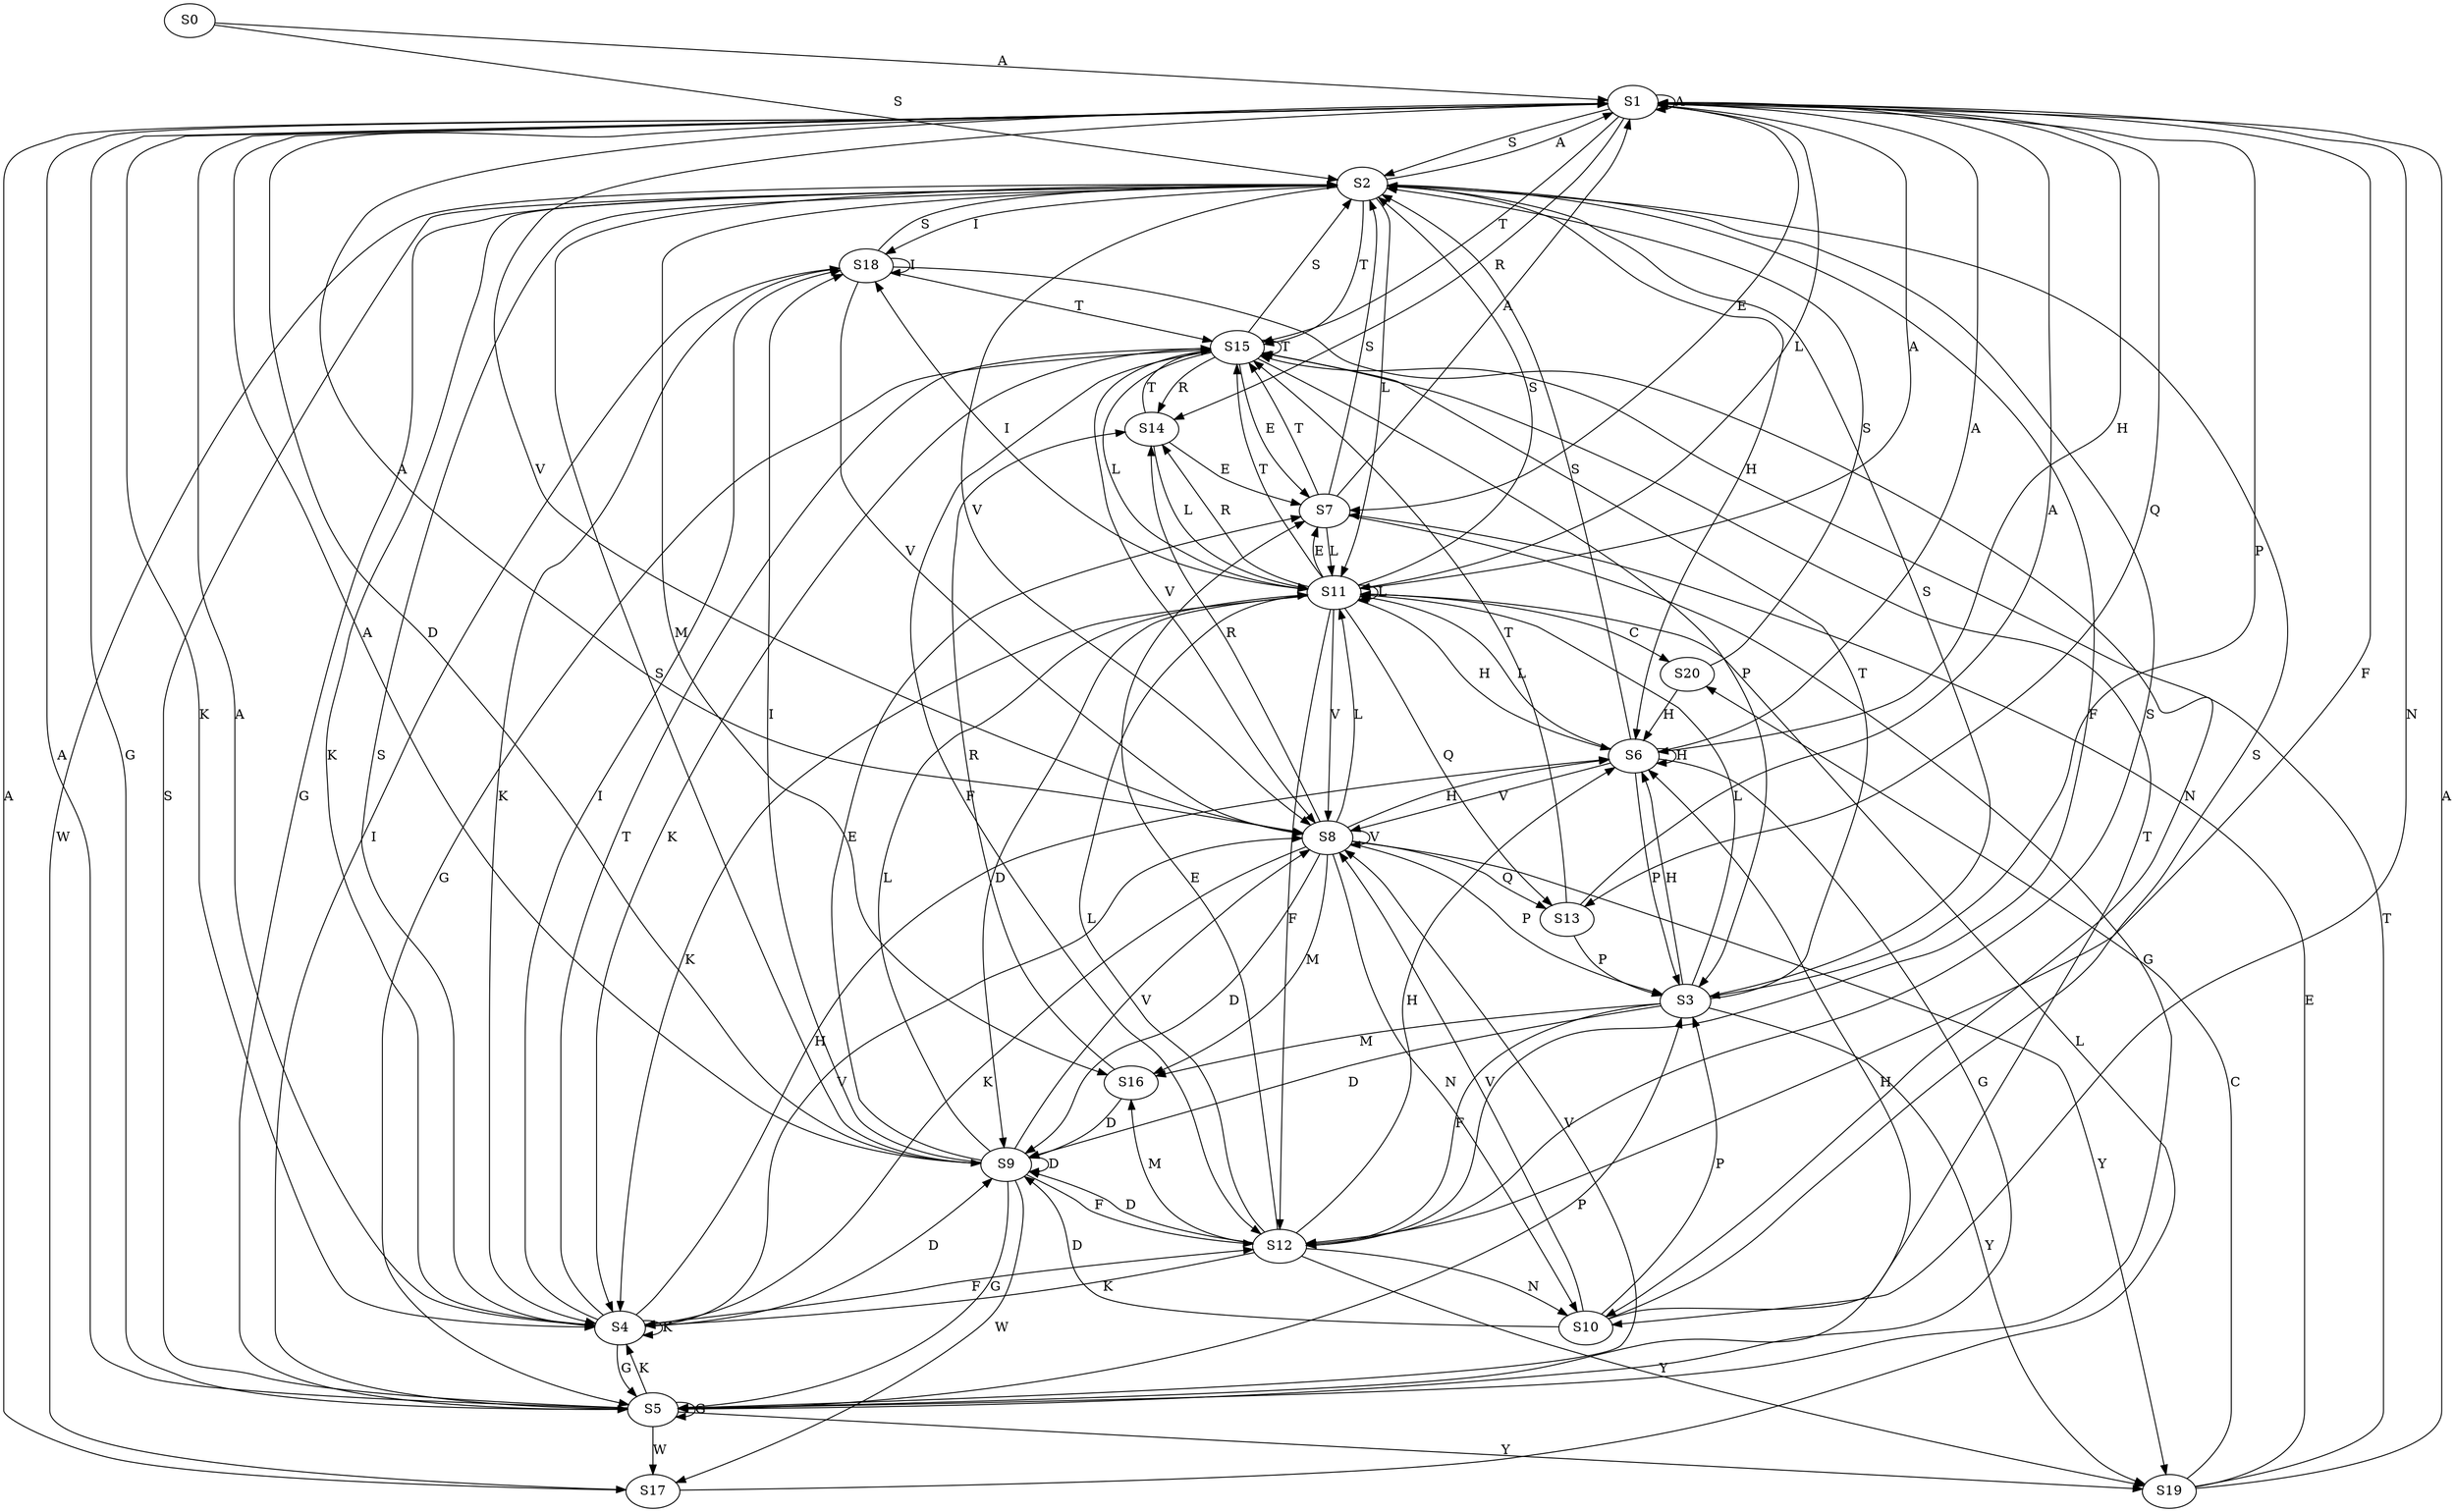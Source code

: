 strict digraph  {
	S0 -> S1 [ label = A ];
	S0 -> S2 [ label = S ];
	S1 -> S3 [ label = P ];
	S1 -> S4 [ label = K ];
	S1 -> S1 [ label = A ];
	S1 -> S5 [ label = G ];
	S1 -> S6 [ label = H ];
	S1 -> S7 [ label = E ];
	S1 -> S2 [ label = S ];
	S1 -> S8 [ label = V ];
	S1 -> S9 [ label = D ];
	S1 -> S10 [ label = N ];
	S1 -> S11 [ label = L ];
	S1 -> S12 [ label = F ];
	S1 -> S13 [ label = Q ];
	S1 -> S14 [ label = R ];
	S1 -> S15 [ label = T ];
	S2 -> S11 [ label = L ];
	S2 -> S5 [ label = G ];
	S2 -> S1 [ label = A ];
	S2 -> S4 [ label = K ];
	S2 -> S8 [ label = V ];
	S2 -> S16 [ label = M ];
	S2 -> S17 [ label = W ];
	S2 -> S18 [ label = I ];
	S2 -> S12 [ label = F ];
	S2 -> S6 [ label = H ];
	S2 -> S15 [ label = T ];
	S3 -> S2 [ label = S ];
	S3 -> S12 [ label = F ];
	S3 -> S16 [ label = M ];
	S3 -> S9 [ label = D ];
	S3 -> S11 [ label = L ];
	S3 -> S15 [ label = T ];
	S3 -> S6 [ label = H ];
	S3 -> S19 [ label = Y ];
	S4 -> S9 [ label = D ];
	S4 -> S8 [ label = V ];
	S4 -> S5 [ label = G ];
	S4 -> S15 [ label = T ];
	S4 -> S4 [ label = K ];
	S4 -> S6 [ label = H ];
	S4 -> S12 [ label = F ];
	S4 -> S18 [ label = I ];
	S4 -> S2 [ label = S ];
	S4 -> S1 [ label = A ];
	S5 -> S17 [ label = W ];
	S5 -> S8 [ label = V ];
	S5 -> S1 [ label = A ];
	S5 -> S19 [ label = Y ];
	S5 -> S6 [ label = H ];
	S5 -> S4 [ label = K ];
	S5 -> S2 [ label = S ];
	S5 -> S18 [ label = I ];
	S5 -> S5 [ label = G ];
	S5 -> S3 [ label = P ];
	S6 -> S1 [ label = A ];
	S6 -> S3 [ label = P ];
	S6 -> S2 [ label = S ];
	S6 -> S5 [ label = G ];
	S6 -> S11 [ label = L ];
	S6 -> S8 [ label = V ];
	S6 -> S6 [ label = H ];
	S7 -> S5 [ label = G ];
	S7 -> S1 [ label = A ];
	S7 -> S11 [ label = L ];
	S7 -> S15 [ label = T ];
	S7 -> S2 [ label = S ];
	S8 -> S16 [ label = M ];
	S8 -> S10 [ label = N ];
	S8 -> S4 [ label = K ];
	S8 -> S13 [ label = Q ];
	S8 -> S1 [ label = A ];
	S8 -> S6 [ label = H ];
	S8 -> S14 [ label = R ];
	S8 -> S3 [ label = P ];
	S8 -> S11 [ label = L ];
	S8 -> S9 [ label = D ];
	S8 -> S8 [ label = V ];
	S8 -> S19 [ label = Y ];
	S9 -> S1 [ label = A ];
	S9 -> S12 [ label = F ];
	S9 -> S8 [ label = V ];
	S9 -> S9 [ label = D ];
	S9 -> S2 [ label = S ];
	S9 -> S11 [ label = L ];
	S9 -> S7 [ label = E ];
	S9 -> S5 [ label = G ];
	S9 -> S18 [ label = I ];
	S9 -> S17 [ label = W ];
	S10 -> S15 [ label = T ];
	S10 -> S3 [ label = P ];
	S10 -> S8 [ label = V ];
	S10 -> S2 [ label = S ];
	S10 -> S9 [ label = D ];
	S11 -> S8 [ label = V ];
	S11 -> S1 [ label = A ];
	S11 -> S12 [ label = F ];
	S11 -> S9 [ label = D ];
	S11 -> S4 [ label = K ];
	S11 -> S11 [ label = L ];
	S11 -> S20 [ label = C ];
	S11 -> S15 [ label = T ];
	S11 -> S6 [ label = H ];
	S11 -> S2 [ label = S ];
	S11 -> S18 [ label = I ];
	S11 -> S14 [ label = R ];
	S11 -> S13 [ label = Q ];
	S11 -> S7 [ label = E ];
	S12 -> S16 [ label = M ];
	S12 -> S2 [ label = S ];
	S12 -> S19 [ label = Y ];
	S12 -> S6 [ label = H ];
	S12 -> S10 [ label = N ];
	S12 -> S7 [ label = E ];
	S12 -> S4 [ label = K ];
	S12 -> S9 [ label = D ];
	S12 -> S11 [ label = L ];
	S13 -> S1 [ label = A ];
	S13 -> S15 [ label = T ];
	S13 -> S3 [ label = P ];
	S14 -> S7 [ label = E ];
	S14 -> S11 [ label = L ];
	S14 -> S15 [ label = T ];
	S15 -> S4 [ label = K ];
	S15 -> S3 [ label = P ];
	S15 -> S15 [ label = T ];
	S15 -> S11 [ label = L ];
	S15 -> S8 [ label = V ];
	S15 -> S12 [ label = F ];
	S15 -> S14 [ label = R ];
	S15 -> S2 [ label = S ];
	S15 -> S5 [ label = G ];
	S15 -> S7 [ label = E ];
	S16 -> S14 [ label = R ];
	S16 -> S9 [ label = D ];
	S17 -> S1 [ label = A ];
	S17 -> S11 [ label = L ];
	S18 -> S10 [ label = N ];
	S18 -> S4 [ label = K ];
	S18 -> S15 [ label = T ];
	S18 -> S18 [ label = I ];
	S18 -> S8 [ label = V ];
	S18 -> S2 [ label = S ];
	S19 -> S7 [ label = E ];
	S19 -> S15 [ label = T ];
	S19 -> S20 [ label = C ];
	S19 -> S1 [ label = A ];
	S20 -> S6 [ label = H ];
	S20 -> S2 [ label = S ];
}
